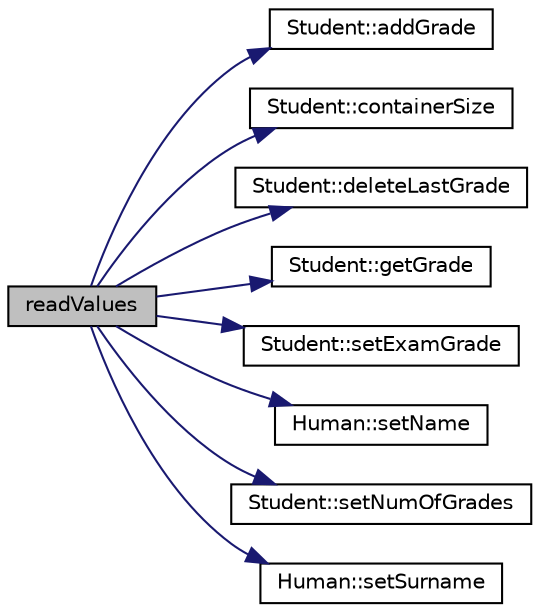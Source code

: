 digraph "readValues"
{
 // LATEX_PDF_SIZE
  edge [fontname="Helvetica",fontsize="10",labelfontname="Helvetica",labelfontsize="10"];
  node [fontname="Helvetica",fontsize="10",shape=record];
  rankdir="LR";
  Node1 [label="readValues",height=0.2,width=0.4,color="black", fillcolor="grey75", style="filled", fontcolor="black",tooltip=" "];
  Node1 -> Node2 [color="midnightblue",fontsize="10",style="solid",fontname="Helvetica"];
  Node2 [label="Student::addGrade",height=0.2,width=0.4,color="black", fillcolor="white", style="filled",URL="$class_student.html#ae793848e9adeb5414bc995b6a49337c3",tooltip=" "];
  Node1 -> Node3 [color="midnightblue",fontsize="10",style="solid",fontname="Helvetica"];
  Node3 [label="Student::containerSize",height=0.2,width=0.4,color="black", fillcolor="white", style="filled",URL="$class_student.html#af8f17cecdc32dc48794a5bc22dec0c73",tooltip=" "];
  Node1 -> Node4 [color="midnightblue",fontsize="10",style="solid",fontname="Helvetica"];
  Node4 [label="Student::deleteLastGrade",height=0.2,width=0.4,color="black", fillcolor="white", style="filled",URL="$class_student.html#a35bd75cb75b9bb6f691121be9e8e3cb3",tooltip=" "];
  Node1 -> Node5 [color="midnightblue",fontsize="10",style="solid",fontname="Helvetica"];
  Node5 [label="Student::getGrade",height=0.2,width=0.4,color="black", fillcolor="white", style="filled",URL="$class_student.html#a8dca8d440345a65b65da10319ecdf50b",tooltip=" "];
  Node1 -> Node6 [color="midnightblue",fontsize="10",style="solid",fontname="Helvetica"];
  Node6 [label="Student::setExamGrade",height=0.2,width=0.4,color="black", fillcolor="white", style="filled",URL="$class_student.html#a6772b925420e23cac72beb2636f54721",tooltip=" "];
  Node1 -> Node7 [color="midnightblue",fontsize="10",style="solid",fontname="Helvetica"];
  Node7 [label="Human::setName",height=0.2,width=0.4,color="black", fillcolor="white", style="filled",URL="$class_human.html#a2894077e70890ecb62593b1fe1a5f343",tooltip=" "];
  Node1 -> Node8 [color="midnightblue",fontsize="10",style="solid",fontname="Helvetica"];
  Node8 [label="Student::setNumOfGrades",height=0.2,width=0.4,color="black", fillcolor="white", style="filled",URL="$class_student.html#a224b9c491ef145aa5fd858201cffb815",tooltip=" "];
  Node1 -> Node9 [color="midnightblue",fontsize="10",style="solid",fontname="Helvetica"];
  Node9 [label="Human::setSurname",height=0.2,width=0.4,color="black", fillcolor="white", style="filled",URL="$class_human.html#a5e40bb614ae46f8ce8f3120251abc798",tooltip=" "];
}
